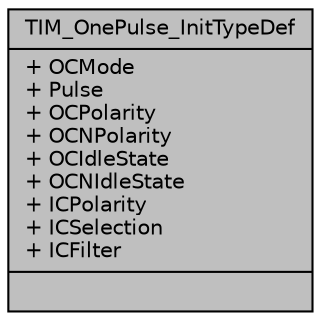 digraph "TIM_OnePulse_InitTypeDef"
{
  edge [fontname="Helvetica",fontsize="10",labelfontname="Helvetica",labelfontsize="10"];
  node [fontname="Helvetica",fontsize="10",shape=record];
  Node1 [label="{TIM_OnePulse_InitTypeDef\n|+ OCMode\l+ Pulse\l+ OCPolarity\l+ OCNPolarity\l+ OCIdleState\l+ OCNIdleState\l+ ICPolarity\l+ ICSelection\l+ ICFilter\l|}",height=0.2,width=0.4,color="black", fillcolor="grey75", style="filled", fontcolor="black"];
}
